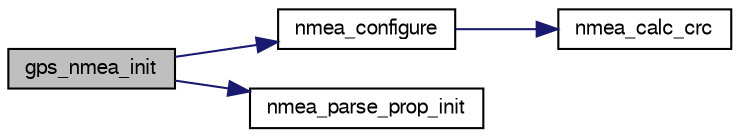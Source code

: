 digraph "gps_nmea_init"
{
  edge [fontname="FreeSans",fontsize="10",labelfontname="FreeSans",labelfontsize="10"];
  node [fontname="FreeSans",fontsize="10",shape=record];
  rankdir="LR";
  Node1 [label="gps_nmea_init",height=0.2,width=0.4,color="black", fillcolor="grey75", style="filled", fontcolor="black"];
  Node1 -> Node2 [color="midnightblue",fontsize="10",style="solid",fontname="FreeSans"];
  Node2 [label="nmea_configure",height=0.2,width=0.4,color="black", fillcolor="white", style="filled",URL="$gps__nmea_8c.html#ae8d3eab1077bcc022180d58fc1aa7980",tooltip="The function to be called when a characted from the device is available. "];
  Node2 -> Node3 [color="midnightblue",fontsize="10",style="solid",fontname="FreeSans"];
  Node3 [label="nmea_calc_crc",height=0.2,width=0.4,color="black", fillcolor="white", style="filled",URL="$gps__nmea_8c.html#a7d5a551d259e5f21f46eee9db6f3590a",tooltip="Calculate control sum of binary buffer. "];
  Node1 -> Node4 [color="midnightblue",fontsize="10",style="solid",fontname="FreeSans"];
  Node4 [label="nmea_parse_prop_init",height=0.2,width=0.4,color="black", fillcolor="white", style="filled",URL="$gps__nmea_8c.html#abd01a58a789d46fa43e0979f9c00c73b"];
}
